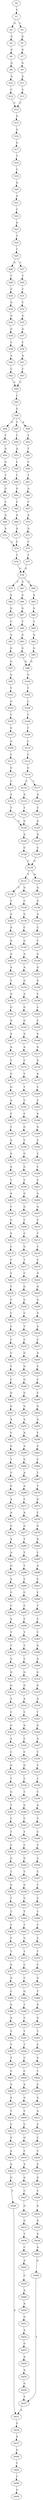 strict digraph  {
	S0 -> S1 [ label = C ];
	S1 -> S2 [ label = G ];
	S1 -> S3 [ label = C ];
	S2 -> S4 [ label = G ];
	S3 -> S5 [ label = G ];
	S4 -> S6 [ label = G ];
	S5 -> S7 [ label = G ];
	S6 -> S8 [ label = G ];
	S7 -> S9 [ label = G ];
	S8 -> S10 [ label = A ];
	S9 -> S11 [ label = A ];
	S10 -> S12 [ label = C ];
	S11 -> S13 [ label = C ];
	S12 -> S14 [ label = C ];
	S13 -> S14 [ label = C ];
	S14 -> S15 [ label = G ];
	S15 -> S16 [ label = G ];
	S16 -> S17 [ label = G ];
	S17 -> S18 [ label = T ];
	S18 -> S19 [ label = C ];
	S19 -> S20 [ label = G ];
	S20 -> S21 [ label = A ];
	S21 -> S22 [ label = C ];
	S22 -> S23 [ label = G ];
	S23 -> S24 [ label = T ];
	S24 -> S25 [ label = C ];
	S25 -> S26 [ label = G ];
	S25 -> S27 [ label = C ];
	S26 -> S28 [ label = T ];
	S27 -> S29 [ label = T ];
	S28 -> S30 [ label = C ];
	S29 -> S31 [ label = C ];
	S30 -> S32 [ label = G ];
	S31 -> S33 [ label = C ];
	S32 -> S34 [ label = G ];
	S33 -> S35 [ label = G ];
	S34 -> S36 [ label = G ];
	S35 -> S37 [ label = G ];
	S36 -> S38 [ label = C ];
	S37 -> S39 [ label = C ];
	S38 -> S40 [ label = A ];
	S39 -> S41 [ label = A ];
	S40 -> S42 [ label = C ];
	S41 -> S43 [ label = C ];
	S42 -> S44 [ label = C ];
	S43 -> S44 [ label = C ];
	S44 -> S45 [ label = C ];
	S45 -> S46 [ label = G ];
	S46 -> S47 [ label = C ];
	S46 -> S48 [ label = G ];
	S46 -> S49 [ label = A ];
	S47 -> S50 [ label = T ];
	S48 -> S51 [ label = T ];
	S49 -> S52 [ label = T ];
	S50 -> S53 [ label = A ];
	S51 -> S54 [ label = G ];
	S52 -> S55 [ label = T ];
	S53 -> S56 [ label = C ];
	S54 -> S57 [ label = G ];
	S55 -> S58 [ label = C ];
	S56 -> S59 [ label = T ];
	S57 -> S60 [ label = T ];
	S58 -> S61 [ label = T ];
	S59 -> S62 [ label = G ];
	S60 -> S63 [ label = G ];
	S61 -> S64 [ label = A ];
	S62 -> S65 [ label = C ];
	S63 -> S66 [ label = C ];
	S64 -> S67 [ label = C ];
	S65 -> S68 [ label = A ];
	S66 -> S69 [ label = A ];
	S67 -> S70 [ label = A ];
	S68 -> S71 [ label = A ];
	S69 -> S72 [ label = A ];
	S70 -> S73 [ label = A ];
	S71 -> S74 [ label = C ];
	S72 -> S74 [ label = C ];
	S73 -> S75 [ label = C ];
	S74 -> S76 [ label = T ];
	S75 -> S77 [ label = T ];
	S76 -> S78 [ label = G ];
	S77 -> S78 [ label = G ];
	S78 -> S79 [ label = C ];
	S78 -> S80 [ label = G ];
	S78 -> S81 [ label = A ];
	S79 -> S82 [ label = A ];
	S80 -> S83 [ label = A ];
	S81 -> S84 [ label = A ];
	S82 -> S85 [ label = G ];
	S83 -> S86 [ label = G ];
	S84 -> S87 [ label = G ];
	S85 -> S88 [ label = C ];
	S86 -> S89 [ label = T ];
	S87 -> S90 [ label = T ];
	S88 -> S91 [ label = A ];
	S89 -> S92 [ label = A ];
	S90 -> S93 [ label = A ];
	S91 -> S94 [ label = G ];
	S92 -> S95 [ label = G ];
	S93 -> S96 [ label = G ];
	S94 -> S97 [ label = G ];
	S95 -> S98 [ label = G ];
	S96 -> S98 [ label = G ];
	S97 -> S99 [ label = G ];
	S98 -> S100 [ label = G ];
	S99 -> S101 [ label = T ];
	S100 -> S102 [ label = T ];
	S101 -> S103 [ label = G ];
	S102 -> S104 [ label = C ];
	S103 -> S105 [ label = C ];
	S104 -> S106 [ label = C ];
	S105 -> S107 [ label = G ];
	S106 -> S108 [ label = T ];
	S107 -> S109 [ label = G ];
	S108 -> S110 [ label = C ];
	S109 -> S111 [ label = C ];
	S110 -> S112 [ label = C ];
	S111 -> S113 [ label = G ];
	S112 -> S114 [ label = G ];
	S113 -> S115 [ label = C ];
	S114 -> S116 [ label = C ];
	S114 -> S117 [ label = T ];
	S115 -> S118 [ label = A ];
	S116 -> S119 [ label = A ];
	S117 -> S120 [ label = A ];
	S118 -> S121 [ label = T ];
	S119 -> S122 [ label = T ];
	S120 -> S123 [ label = T ];
	S121 -> S124 [ label = G ];
	S122 -> S124 [ label = G ];
	S123 -> S125 [ label = G ];
	S124 -> S126 [ label = A ];
	S125 -> S127 [ label = A ];
	S126 -> S128 [ label = C ];
	S127 -> S129 [ label = C ];
	S128 -> S130 [ label = C ];
	S129 -> S130 [ label = C ];
	S130 -> S131 [ label = T ];
	S130 -> S132 [ label = A ];
	S131 -> S133 [ label = G ];
	S131 -> S134 [ label = C ];
	S132 -> S135 [ label = G ];
	S133 -> S136 [ label = C ];
	S134 -> S137 [ label = C ];
	S135 -> S138 [ label = G ];
	S136 -> S139 [ label = G ];
	S137 -> S140 [ label = A ];
	S138 -> S141 [ label = A ];
	S139 -> S142 [ label = C ];
	S140 -> S143 [ label = A ];
	S141 -> S144 [ label = C ];
	S142 -> S145 [ label = G ];
	S143 -> S146 [ label = G ];
	S144 -> S147 [ label = C ];
	S145 -> S148 [ label = A ];
	S146 -> S149 [ label = A ];
	S147 -> S150 [ label = A ];
	S148 -> S151 [ label = A ];
	S149 -> S152 [ label = A ];
	S150 -> S153 [ label = G ];
	S151 -> S154 [ label = G ];
	S152 -> S155 [ label = C ];
	S153 -> S156 [ label = G ];
	S154 -> S157 [ label = A ];
	S155 -> S158 [ label = A ];
	S156 -> S159 [ label = C ];
	S157 -> S160 [ label = G ];
	S158 -> S161 [ label = G ];
	S159 -> S162 [ label = C ];
	S160 -> S163 [ label = G ];
	S161 -> S164 [ label = A ];
	S162 -> S165 [ label = C ];
	S163 -> S166 [ label = A ];
	S164 -> S167 [ label = A ];
	S165 -> S168 [ label = A ];
	S166 -> S169 [ label = A ];
	S167 -> S170 [ label = A ];
	S168 -> S171 [ label = G ];
	S169 -> S172 [ label = C ];
	S170 -> S173 [ label = C ];
	S171 -> S174 [ label = G ];
	S172 -> S175 [ label = C ];
	S173 -> S176 [ label = G ];
	S174 -> S177 [ label = A ];
	S175 -> S178 [ label = T ];
	S176 -> S179 [ label = G ];
	S177 -> S180 [ label = C ];
	S178 -> S181 [ label = C ];
	S179 -> S182 [ label = A ];
	S180 -> S183 [ label = C ];
	S181 -> S184 [ label = C ];
	S182 -> S185 [ label = C ];
	S183 -> S186 [ label = A ];
	S184 -> S187 [ label = G ];
	S185 -> S188 [ label = T ];
	S186 -> S189 [ label = G ];
	S187 -> S190 [ label = C ];
	S188 -> S191 [ label = A ];
	S189 -> S192 [ label = C ];
	S190 -> S193 [ label = G ];
	S191 -> S194 [ label = G ];
	S192 -> S195 [ label = C ];
	S193 -> S196 [ label = G ];
	S194 -> S197 [ label = A ];
	S195 -> S198 [ label = C ];
	S196 -> S199 [ label = C ];
	S197 -> S200 [ label = T ];
	S198 -> S201 [ label = C ];
	S199 -> S202 [ label = G ];
	S200 -> S203 [ label = A ];
	S201 -> S204 [ label = A ];
	S202 -> S205 [ label = G ];
	S203 -> S206 [ label = C ];
	S204 -> S207 [ label = G ];
	S205 -> S208 [ label = C ];
	S206 -> S209 [ label = G ];
	S207 -> S210 [ label = C ];
	S208 -> S211 [ label = C ];
	S209 -> S212 [ label = A ];
	S210 -> S213 [ label = C ];
	S211 -> S214 [ label = G ];
	S212 -> S215 [ label = C ];
	S213 -> S216 [ label = C ];
	S214 -> S217 [ label = T ];
	S215 -> S218 [ label = C ];
	S216 -> S219 [ label = C ];
	S217 -> S220 [ label = C ];
	S218 -> S221 [ label = C ];
	S219 -> S222 [ label = G ];
	S220 -> S223 [ label = G ];
	S221 -> S224 [ label = T ];
	S222 -> S225 [ label = A ];
	S223 -> S226 [ label = C ];
	S224 -> S227 [ label = C ];
	S225 -> S228 [ label = G ];
	S226 -> S229 [ label = C ];
	S227 -> S230 [ label = C ];
	S228 -> S231 [ label = G ];
	S229 -> S232 [ label = T ];
	S230 -> S233 [ label = C ];
	S231 -> S234 [ label = A ];
	S232 -> S235 [ label = C ];
	S233 -> S236 [ label = C ];
	S234 -> S237 [ label = C ];
	S235 -> S238 [ label = G ];
	S236 -> S239 [ label = C ];
	S237 -> S240 [ label = A ];
	S238 -> S241 [ label = G ];
	S239 -> S242 [ label = T ];
	S240 -> S243 [ label = C ];
	S241 -> S244 [ label = G ];
	S242 -> S245 [ label = C ];
	S243 -> S246 [ label = C ];
	S244 -> S247 [ label = G ];
	S245 -> S248 [ label = G ];
	S246 -> S249 [ label = C ];
	S247 -> S250 [ label = G ];
	S248 -> S251 [ label = G ];
	S249 -> S252 [ label = G ];
	S250 -> S253 [ label = A ];
	S251 -> S254 [ label = A ];
	S252 -> S255 [ label = A ];
	S253 -> S256 [ label = A ];
	S254 -> S257 [ label = C ];
	S255 -> S258 [ label = C ];
	S256 -> S259 [ label = A ];
	S257 -> S260 [ label = G ];
	S258 -> S261 [ label = C ];
	S259 -> S262 [ label = G ];
	S260 -> S263 [ label = T ];
	S261 -> S264 [ label = C ];
	S262 -> S265 [ label = A ];
	S263 -> S266 [ label = C ];
	S264 -> S267 [ label = T ];
	S265 -> S268 [ label = A ];
	S266 -> S269 [ label = G ];
	S267 -> S270 [ label = T ];
	S268 -> S271 [ label = C ];
	S269 -> S272 [ label = A ];
	S270 -> S273 [ label = G ];
	S271 -> S274 [ label = A ];
	S272 -> S275 [ label = A ];
	S273 -> S276 [ label = C ];
	S274 -> S277 [ label = G ];
	S275 -> S278 [ label = G ];
	S276 -> S279 [ label = G ];
	S277 -> S280 [ label = T ];
	S278 -> S281 [ label = A ];
	S279 -> S282 [ label = G ];
	S280 -> S283 [ label = T ];
	S281 -> S284 [ label = A ];
	S282 -> S285 [ label = C ];
	S283 -> S286 [ label = T ];
	S284 -> S287 [ label = G ];
	S285 -> S288 [ label = A ];
	S286 -> S289 [ label = C ];
	S287 -> S290 [ label = A ];
	S288 -> S291 [ label = C ];
	S289 -> S292 [ label = C ];
	S290 -> S293 [ label = C ];
	S291 -> S294 [ label = C ];
	S292 -> S295 [ label = C ];
	S293 -> S296 [ label = C ];
	S294 -> S297 [ label = T ];
	S295 -> S298 [ label = C ];
	S296 -> S299 [ label = A ];
	S297 -> S300 [ label = C ];
	S298 -> S301 [ label = T ];
	S299 -> S302 [ label = T ];
	S300 -> S303 [ label = T ];
	S301 -> S304 [ label = T ];
	S302 -> S305 [ label = T ];
	S303 -> S306 [ label = G ];
	S304 -> S307 [ label = C ];
	S305 -> S308 [ label = G ];
	S306 -> S309 [ label = G ];
	S307 -> S310 [ label = G ];
	S308 -> S311 [ label = G ];
	S309 -> S312 [ label = G ];
	S310 -> S313 [ label = G ];
	S311 -> S314 [ label = G ];
	S312 -> S315 [ label = G ];
	S313 -> S316 [ label = A ];
	S314 -> S317 [ label = A ];
	S315 -> S318 [ label = G ];
	S316 -> S319 [ label = C ];
	S317 -> S320 [ label = C ];
	S318 -> S321 [ label = T ];
	S319 -> S322 [ label = A ];
	S320 -> S323 [ label = G ];
	S321 -> S324 [ label = G ];
	S322 -> S325 [ label = C ];
	S323 -> S326 [ label = A ];
	S324 -> S327 [ label = G ];
	S325 -> S328 [ label = C ];
	S326 -> S329 [ label = C ];
	S327 -> S330 [ label = T ];
	S328 -> S331 [ label = G ];
	S329 -> S332 [ label = G ];
	S330 -> S333 [ label = T ];
	S331 -> S334 [ label = C ];
	S332 -> S335 [ label = T ];
	S333 -> S336 [ label = C ];
	S334 -> S337 [ label = T ];
	S335 -> S338 [ label = G ];
	S336 -> S339 [ label = C ];
	S337 -> S340 [ label = G ];
	S338 -> S341 [ label = T ];
	S339 -> S342 [ label = A ];
	S340 -> S343 [ label = C ];
	S341 -> S344 [ label = C ];
	S342 -> S345 [ label = C ];
	S343 -> S346 [ label = T ];
	S344 -> S347 [ label = T ];
	S345 -> S348 [ label = C ];
	S346 -> S349 [ label = C ];
	S347 -> S350 [ label = C ];
	S348 -> S351 [ label = T ];
	S349 -> S352 [ label = G ];
	S350 -> S353 [ label = G ];
	S351 -> S354 [ label = C ];
	S352 -> S355 [ label = T ];
	S353 -> S356 [ label = T ];
	S354 -> S357 [ label = C ];
	S355 -> S358 [ label = G ];
	S356 -> S359 [ label = G ];
	S357 -> S360 [ label = T ];
	S358 -> S361 [ label = G ];
	S359 -> S362 [ label = T ];
	S360 -> S363 [ label = C ];
	S361 -> S364 [ label = T ];
	S362 -> S365 [ label = T ];
	S363 -> S366 [ label = T ];
	S364 -> S367 [ label = T ];
	S365 -> S368 [ label = C ];
	S366 -> S369 [ label = C ];
	S367 -> S370 [ label = G ];
	S368 -> S371 [ label = C ];
	S369 -> S372 [ label = C ];
	S370 -> S373 [ label = T ];
	S371 -> S374 [ label = T ];
	S372 -> S375 [ label = T ];
	S373 -> S376 [ label = C ];
	S374 -> S377 [ label = G ];
	S375 -> S378 [ label = C ];
	S376 -> S379 [ label = C ];
	S377 -> S380 [ label = A ];
	S378 -> S381 [ label = G ];
	S379 -> S382 [ label = G ];
	S380 -> S383 [ label = C ];
	S381 -> S384 [ label = T ];
	S382 -> S385 [ label = T ];
	S383 -> S386 [ label = G ];
	S384 -> S387 [ label = G ];
	S385 -> S388 [ label = C ];
	S386 -> S389 [ label = A ];
	S387 -> S390 [ label = G ];
	S388 -> S391 [ label = T ];
	S389 -> S392 [ label = T ];
	S390 -> S393 [ label = T ];
	S391 -> S394 [ label = T ];
	S392 -> S395 [ label = T ];
	S393 -> S396 [ label = C ];
	S394 -> S397 [ label = C ];
	S395 -> S398 [ label = T ];
	S396 -> S399 [ label = C ];
	S397 -> S400 [ label = C ];
	S398 -> S401 [ label = C ];
	S399 -> S402 [ label = T ];
	S400 -> S403 [ label = A ];
	S401 -> S404 [ label = G ];
	S402 -> S405 [ label = C ];
	S403 -> S406 [ label = G ];
	S404 -> S407 [ label = A ];
	S405 -> S408 [ label = G ];
	S406 -> S409 [ label = T ];
	S407 -> S410 [ label = T ];
	S408 -> S411 [ label = A ];
	S409 -> S412 [ label = C ];
	S410 -> S413 [ label = C ];
	S411 -> S414 [ label = C ];
	S412 -> S415 [ label = G ];
	S413 -> S416 [ label = G ];
	S414 -> S417 [ label = C ];
	S415 -> S418 [ label = C ];
	S416 -> S419 [ label = A ];
	S417 -> S420 [ label = C ];
	S418 -> S421 [ label = A ];
	S419 -> S422 [ label = A ];
	S420 -> S423 [ label = C ];
	S421 -> S424 [ label = G ];
	S422 -> S425 [ label = G ];
	S423 -> S426 [ label = G ];
	S424 -> S427 [ label = C ];
	S425 -> S428 [ label = T ];
	S426 -> S429 [ label = C ];
	S427 -> S430 [ label = G ];
	S428 -> S431 [ label = A ];
	S429 -> S432 [ label = A ];
	S430 -> S433 [ label = G ];
	S431 -> S434 [ label = G ];
	S432 -> S435 [ label = G ];
	S433 -> S436 [ label = T ];
	S434 -> S437 [ label = A ];
	S435 -> S438 [ label = A ];
	S436 -> S439 [ label = C ];
	S437 -> S440 [ label = G ];
	S438 -> S441 [ label = A ];
	S439 -> S442 [ label = A ];
	S440 -> S443 [ label = T ];
	S441 -> S444 [ label = G ];
	S442 -> S445 [ label = C ];
	S443 -> S446 [ label = C ];
	S444 -> S447 [ label = T ];
	S445 -> S448 [ label = A ];
	S446 -> S449 [ label = G ];
	S447 -> S431 [ label = A ];
	S448 -> S450 [ label = A ];
	S450 -> S451 [ label = G ];
	S451 -> S452 [ label = A ];
	S452 -> S453 [ label = G ];
	S453 -> S454 [ label = A ];
	S454 -> S455 [ label = A ];
	S455 -> S456 [ label = G ];
	S456 -> S447 [ label = T ];
}

